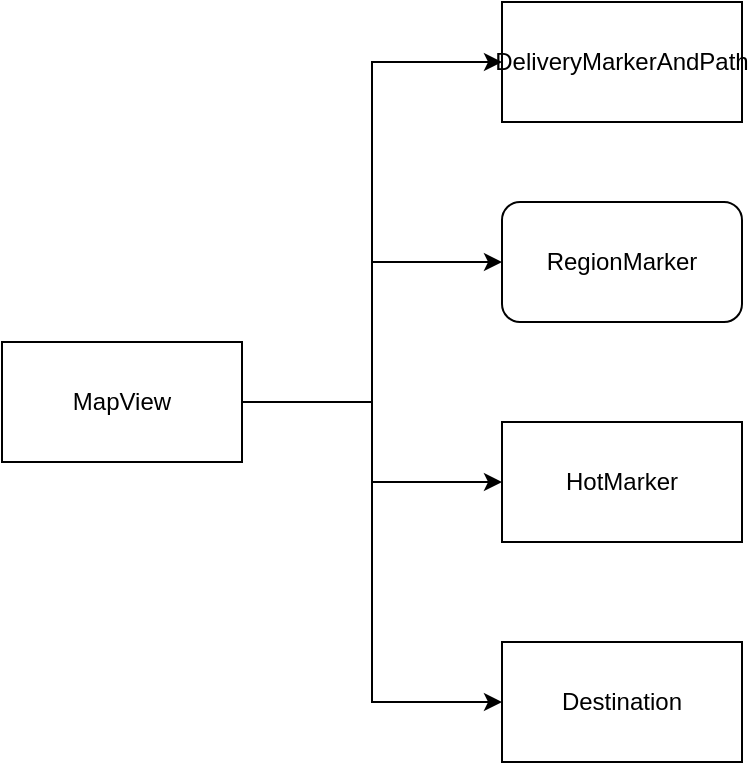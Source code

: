 <mxfile version="15.7.4" type="github">
  <diagram id="aElZW13_ZzU5r4oFQvSs" name="第 1 页">
    <mxGraphModel dx="1136" dy="782" grid="1" gridSize="10" guides="1" tooltips="1" connect="1" arrows="1" fold="1" page="1" pageScale="1" pageWidth="1100" pageHeight="850" math="0" shadow="0">
      <root>
        <mxCell id="0" />
        <mxCell id="1" parent="0" />
        <mxCell id="TO1NQpSexUQi-2rf6Atq-7" style="edgeStyle=orthogonalEdgeStyle;rounded=0;orthogonalLoop=1;jettySize=auto;html=1;entryX=0;entryY=0.5;entryDx=0;entryDy=0;" edge="1" parent="1" source="TO1NQpSexUQi-2rf6Atq-1" target="TO1NQpSexUQi-2rf6Atq-2">
          <mxGeometry relative="1" as="geometry" />
        </mxCell>
        <mxCell id="TO1NQpSexUQi-2rf6Atq-8" style="edgeStyle=orthogonalEdgeStyle;rounded=0;orthogonalLoop=1;jettySize=auto;html=1;entryX=0;entryY=0.5;entryDx=0;entryDy=0;" edge="1" parent="1" source="TO1NQpSexUQi-2rf6Atq-1" target="TO1NQpSexUQi-2rf6Atq-3">
          <mxGeometry relative="1" as="geometry" />
        </mxCell>
        <mxCell id="TO1NQpSexUQi-2rf6Atq-9" style="edgeStyle=orthogonalEdgeStyle;rounded=0;orthogonalLoop=1;jettySize=auto;html=1;entryX=0;entryY=0.5;entryDx=0;entryDy=0;" edge="1" parent="1" source="TO1NQpSexUQi-2rf6Atq-1" target="TO1NQpSexUQi-2rf6Atq-4">
          <mxGeometry relative="1" as="geometry" />
        </mxCell>
        <mxCell id="TO1NQpSexUQi-2rf6Atq-10" style="edgeStyle=orthogonalEdgeStyle;rounded=0;orthogonalLoop=1;jettySize=auto;html=1;entryX=0;entryY=0.5;entryDx=0;entryDy=0;" edge="1" parent="1" source="TO1NQpSexUQi-2rf6Atq-1" target="TO1NQpSexUQi-2rf6Atq-5">
          <mxGeometry relative="1" as="geometry" />
        </mxCell>
        <mxCell id="TO1NQpSexUQi-2rf6Atq-1" value="MapView" style="rounded=0;whiteSpace=wrap;html=1;" vertex="1" parent="1">
          <mxGeometry x="110" y="200" width="120" height="60" as="geometry" />
        </mxCell>
        <mxCell id="TO1NQpSexUQi-2rf6Atq-2" value="DeliveryMarkerAndPath" style="rounded=0;whiteSpace=wrap;html=1;" vertex="1" parent="1">
          <mxGeometry x="360" y="30" width="120" height="60" as="geometry" />
        </mxCell>
        <mxCell id="TO1NQpSexUQi-2rf6Atq-3" value="RegionMarker" style="rounded=1;whiteSpace=wrap;html=1;" vertex="1" parent="1">
          <mxGeometry x="360" y="130" width="120" height="60" as="geometry" />
        </mxCell>
        <mxCell id="TO1NQpSexUQi-2rf6Atq-4" value="HotMarker" style="rounded=0;whiteSpace=wrap;html=1;" vertex="1" parent="1">
          <mxGeometry x="360" y="240" width="120" height="60" as="geometry" />
        </mxCell>
        <mxCell id="TO1NQpSexUQi-2rf6Atq-5" value="Destination" style="rounded=0;whiteSpace=wrap;html=1;" vertex="1" parent="1">
          <mxGeometry x="360" y="350" width="120" height="60" as="geometry" />
        </mxCell>
      </root>
    </mxGraphModel>
  </diagram>
</mxfile>
